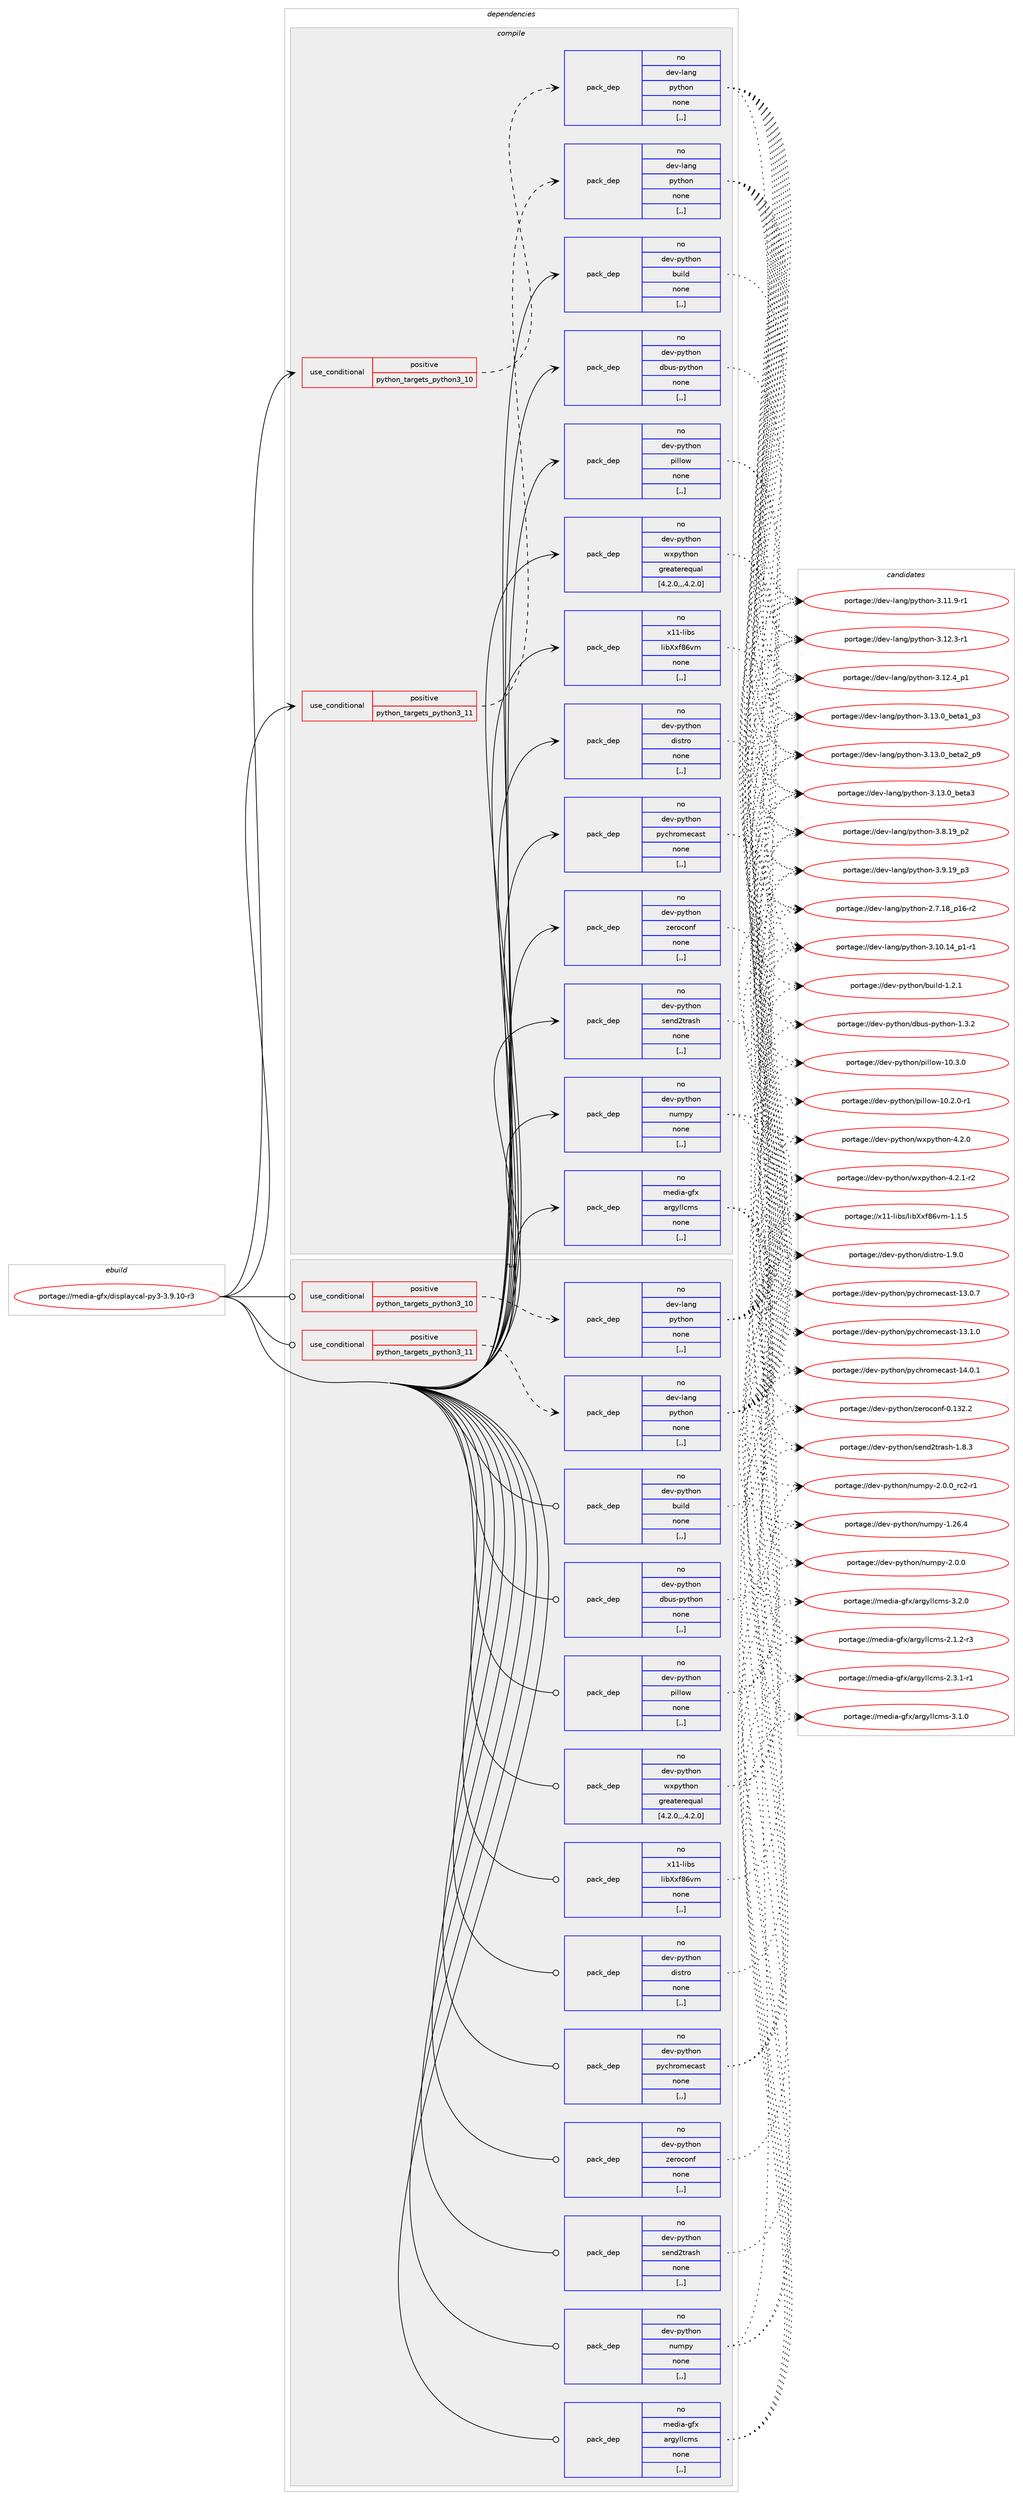digraph prolog {

# *************
# Graph options
# *************

newrank=true;
concentrate=true;
compound=true;
graph [rankdir=LR,fontname=Helvetica,fontsize=10,ranksep=1.5];#, ranksep=2.5, nodesep=0.2];
edge  [arrowhead=vee];
node  [fontname=Helvetica,fontsize=10];

# **********
# The ebuild
# **********

subgraph cluster_leftcol {
color=gray;
rank=same;
label=<<i>ebuild</i>>;
id [label="portage://media-gfx/displaycal-py3-3.9.10-r3", color=red, width=4, href="../media-gfx/displaycal-py3-3.9.10-r3.svg"];
}

# ****************
# The dependencies
# ****************

subgraph cluster_midcol {
color=gray;
label=<<i>dependencies</i>>;
subgraph cluster_compile {
fillcolor="#eeeeee";
style=filled;
label=<<i>compile</i>>;
subgraph cond70384 {
dependency279814 [label=<<TABLE BORDER="0" CELLBORDER="1" CELLSPACING="0" CELLPADDING="4"><TR><TD ROWSPAN="3" CELLPADDING="10">use_conditional</TD></TR><TR><TD>positive</TD></TR><TR><TD>python_targets_python3_10</TD></TR></TABLE>>, shape=none, color=red];
subgraph pack207155 {
dependency279815 [label=<<TABLE BORDER="0" CELLBORDER="1" CELLSPACING="0" CELLPADDING="4" WIDTH="220"><TR><TD ROWSPAN="6" CELLPADDING="30">pack_dep</TD></TR><TR><TD WIDTH="110">no</TD></TR><TR><TD>dev-lang</TD></TR><TR><TD>python</TD></TR><TR><TD>none</TD></TR><TR><TD>[,,]</TD></TR></TABLE>>, shape=none, color=blue];
}
dependency279814:e -> dependency279815:w [weight=20,style="dashed",arrowhead="vee"];
}
id:e -> dependency279814:w [weight=20,style="solid",arrowhead="vee"];
subgraph cond70385 {
dependency279816 [label=<<TABLE BORDER="0" CELLBORDER="1" CELLSPACING="0" CELLPADDING="4"><TR><TD ROWSPAN="3" CELLPADDING="10">use_conditional</TD></TR><TR><TD>positive</TD></TR><TR><TD>python_targets_python3_11</TD></TR></TABLE>>, shape=none, color=red];
subgraph pack207156 {
dependency279817 [label=<<TABLE BORDER="0" CELLBORDER="1" CELLSPACING="0" CELLPADDING="4" WIDTH="220"><TR><TD ROWSPAN="6" CELLPADDING="30">pack_dep</TD></TR><TR><TD WIDTH="110">no</TD></TR><TR><TD>dev-lang</TD></TR><TR><TD>python</TD></TR><TR><TD>none</TD></TR><TR><TD>[,,]</TD></TR></TABLE>>, shape=none, color=blue];
}
dependency279816:e -> dependency279817:w [weight=20,style="dashed",arrowhead="vee"];
}
id:e -> dependency279816:w [weight=20,style="solid",arrowhead="vee"];
subgraph pack207157 {
dependency279818 [label=<<TABLE BORDER="0" CELLBORDER="1" CELLSPACING="0" CELLPADDING="4" WIDTH="220"><TR><TD ROWSPAN="6" CELLPADDING="30">pack_dep</TD></TR><TR><TD WIDTH="110">no</TD></TR><TR><TD>dev-python</TD></TR><TR><TD>build</TD></TR><TR><TD>none</TD></TR><TR><TD>[,,]</TD></TR></TABLE>>, shape=none, color=blue];
}
id:e -> dependency279818:w [weight=20,style="solid",arrowhead="vee"];
subgraph pack207158 {
dependency279819 [label=<<TABLE BORDER="0" CELLBORDER="1" CELLSPACING="0" CELLPADDING="4" WIDTH="220"><TR><TD ROWSPAN="6" CELLPADDING="30">pack_dep</TD></TR><TR><TD WIDTH="110">no</TD></TR><TR><TD>dev-python</TD></TR><TR><TD>dbus-python</TD></TR><TR><TD>none</TD></TR><TR><TD>[,,]</TD></TR></TABLE>>, shape=none, color=blue];
}
id:e -> dependency279819:w [weight=20,style="solid",arrowhead="vee"];
subgraph pack207159 {
dependency279820 [label=<<TABLE BORDER="0" CELLBORDER="1" CELLSPACING="0" CELLPADDING="4" WIDTH="220"><TR><TD ROWSPAN="6" CELLPADDING="30">pack_dep</TD></TR><TR><TD WIDTH="110">no</TD></TR><TR><TD>dev-python</TD></TR><TR><TD>distro</TD></TR><TR><TD>none</TD></TR><TR><TD>[,,]</TD></TR></TABLE>>, shape=none, color=blue];
}
id:e -> dependency279820:w [weight=20,style="solid",arrowhead="vee"];
subgraph pack207160 {
dependency279821 [label=<<TABLE BORDER="0" CELLBORDER="1" CELLSPACING="0" CELLPADDING="4" WIDTH="220"><TR><TD ROWSPAN="6" CELLPADDING="30">pack_dep</TD></TR><TR><TD WIDTH="110">no</TD></TR><TR><TD>dev-python</TD></TR><TR><TD>numpy</TD></TR><TR><TD>none</TD></TR><TR><TD>[,,]</TD></TR></TABLE>>, shape=none, color=blue];
}
id:e -> dependency279821:w [weight=20,style="solid",arrowhead="vee"];
subgraph pack207161 {
dependency279822 [label=<<TABLE BORDER="0" CELLBORDER="1" CELLSPACING="0" CELLPADDING="4" WIDTH="220"><TR><TD ROWSPAN="6" CELLPADDING="30">pack_dep</TD></TR><TR><TD WIDTH="110">no</TD></TR><TR><TD>dev-python</TD></TR><TR><TD>pillow</TD></TR><TR><TD>none</TD></TR><TR><TD>[,,]</TD></TR></TABLE>>, shape=none, color=blue];
}
id:e -> dependency279822:w [weight=20,style="solid",arrowhead="vee"];
subgraph pack207162 {
dependency279823 [label=<<TABLE BORDER="0" CELLBORDER="1" CELLSPACING="0" CELLPADDING="4" WIDTH="220"><TR><TD ROWSPAN="6" CELLPADDING="30">pack_dep</TD></TR><TR><TD WIDTH="110">no</TD></TR><TR><TD>dev-python</TD></TR><TR><TD>pychromecast</TD></TR><TR><TD>none</TD></TR><TR><TD>[,,]</TD></TR></TABLE>>, shape=none, color=blue];
}
id:e -> dependency279823:w [weight=20,style="solid",arrowhead="vee"];
subgraph pack207163 {
dependency279824 [label=<<TABLE BORDER="0" CELLBORDER="1" CELLSPACING="0" CELLPADDING="4" WIDTH="220"><TR><TD ROWSPAN="6" CELLPADDING="30">pack_dep</TD></TR><TR><TD WIDTH="110">no</TD></TR><TR><TD>dev-python</TD></TR><TR><TD>send2trash</TD></TR><TR><TD>none</TD></TR><TR><TD>[,,]</TD></TR></TABLE>>, shape=none, color=blue];
}
id:e -> dependency279824:w [weight=20,style="solid",arrowhead="vee"];
subgraph pack207164 {
dependency279825 [label=<<TABLE BORDER="0" CELLBORDER="1" CELLSPACING="0" CELLPADDING="4" WIDTH="220"><TR><TD ROWSPAN="6" CELLPADDING="30">pack_dep</TD></TR><TR><TD WIDTH="110">no</TD></TR><TR><TD>dev-python</TD></TR><TR><TD>wxpython</TD></TR><TR><TD>greaterequal</TD></TR><TR><TD>[4.2.0,,,4.2.0]</TD></TR></TABLE>>, shape=none, color=blue];
}
id:e -> dependency279825:w [weight=20,style="solid",arrowhead="vee"];
subgraph pack207165 {
dependency279826 [label=<<TABLE BORDER="0" CELLBORDER="1" CELLSPACING="0" CELLPADDING="4" WIDTH="220"><TR><TD ROWSPAN="6" CELLPADDING="30">pack_dep</TD></TR><TR><TD WIDTH="110">no</TD></TR><TR><TD>dev-python</TD></TR><TR><TD>zeroconf</TD></TR><TR><TD>none</TD></TR><TR><TD>[,,]</TD></TR></TABLE>>, shape=none, color=blue];
}
id:e -> dependency279826:w [weight=20,style="solid",arrowhead="vee"];
subgraph pack207166 {
dependency279827 [label=<<TABLE BORDER="0" CELLBORDER="1" CELLSPACING="0" CELLPADDING="4" WIDTH="220"><TR><TD ROWSPAN="6" CELLPADDING="30">pack_dep</TD></TR><TR><TD WIDTH="110">no</TD></TR><TR><TD>media-gfx</TD></TR><TR><TD>argyllcms</TD></TR><TR><TD>none</TD></TR><TR><TD>[,,]</TD></TR></TABLE>>, shape=none, color=blue];
}
id:e -> dependency279827:w [weight=20,style="solid",arrowhead="vee"];
subgraph pack207167 {
dependency279828 [label=<<TABLE BORDER="0" CELLBORDER="1" CELLSPACING="0" CELLPADDING="4" WIDTH="220"><TR><TD ROWSPAN="6" CELLPADDING="30">pack_dep</TD></TR><TR><TD WIDTH="110">no</TD></TR><TR><TD>x11-libs</TD></TR><TR><TD>libXxf86vm</TD></TR><TR><TD>none</TD></TR><TR><TD>[,,]</TD></TR></TABLE>>, shape=none, color=blue];
}
id:e -> dependency279828:w [weight=20,style="solid",arrowhead="vee"];
}
subgraph cluster_compileandrun {
fillcolor="#eeeeee";
style=filled;
label=<<i>compile and run</i>>;
}
subgraph cluster_run {
fillcolor="#eeeeee";
style=filled;
label=<<i>run</i>>;
subgraph cond70386 {
dependency279829 [label=<<TABLE BORDER="0" CELLBORDER="1" CELLSPACING="0" CELLPADDING="4"><TR><TD ROWSPAN="3" CELLPADDING="10">use_conditional</TD></TR><TR><TD>positive</TD></TR><TR><TD>python_targets_python3_10</TD></TR></TABLE>>, shape=none, color=red];
subgraph pack207168 {
dependency279830 [label=<<TABLE BORDER="0" CELLBORDER="1" CELLSPACING="0" CELLPADDING="4" WIDTH="220"><TR><TD ROWSPAN="6" CELLPADDING="30">pack_dep</TD></TR><TR><TD WIDTH="110">no</TD></TR><TR><TD>dev-lang</TD></TR><TR><TD>python</TD></TR><TR><TD>none</TD></TR><TR><TD>[,,]</TD></TR></TABLE>>, shape=none, color=blue];
}
dependency279829:e -> dependency279830:w [weight=20,style="dashed",arrowhead="vee"];
}
id:e -> dependency279829:w [weight=20,style="solid",arrowhead="odot"];
subgraph cond70387 {
dependency279831 [label=<<TABLE BORDER="0" CELLBORDER="1" CELLSPACING="0" CELLPADDING="4"><TR><TD ROWSPAN="3" CELLPADDING="10">use_conditional</TD></TR><TR><TD>positive</TD></TR><TR><TD>python_targets_python3_11</TD></TR></TABLE>>, shape=none, color=red];
subgraph pack207169 {
dependency279832 [label=<<TABLE BORDER="0" CELLBORDER="1" CELLSPACING="0" CELLPADDING="4" WIDTH="220"><TR><TD ROWSPAN="6" CELLPADDING="30">pack_dep</TD></TR><TR><TD WIDTH="110">no</TD></TR><TR><TD>dev-lang</TD></TR><TR><TD>python</TD></TR><TR><TD>none</TD></TR><TR><TD>[,,]</TD></TR></TABLE>>, shape=none, color=blue];
}
dependency279831:e -> dependency279832:w [weight=20,style="dashed",arrowhead="vee"];
}
id:e -> dependency279831:w [weight=20,style="solid",arrowhead="odot"];
subgraph pack207170 {
dependency279833 [label=<<TABLE BORDER="0" CELLBORDER="1" CELLSPACING="0" CELLPADDING="4" WIDTH="220"><TR><TD ROWSPAN="6" CELLPADDING="30">pack_dep</TD></TR><TR><TD WIDTH="110">no</TD></TR><TR><TD>dev-python</TD></TR><TR><TD>build</TD></TR><TR><TD>none</TD></TR><TR><TD>[,,]</TD></TR></TABLE>>, shape=none, color=blue];
}
id:e -> dependency279833:w [weight=20,style="solid",arrowhead="odot"];
subgraph pack207171 {
dependency279834 [label=<<TABLE BORDER="0" CELLBORDER="1" CELLSPACING="0" CELLPADDING="4" WIDTH="220"><TR><TD ROWSPAN="6" CELLPADDING="30">pack_dep</TD></TR><TR><TD WIDTH="110">no</TD></TR><TR><TD>dev-python</TD></TR><TR><TD>dbus-python</TD></TR><TR><TD>none</TD></TR><TR><TD>[,,]</TD></TR></TABLE>>, shape=none, color=blue];
}
id:e -> dependency279834:w [weight=20,style="solid",arrowhead="odot"];
subgraph pack207172 {
dependency279835 [label=<<TABLE BORDER="0" CELLBORDER="1" CELLSPACING="0" CELLPADDING="4" WIDTH="220"><TR><TD ROWSPAN="6" CELLPADDING="30">pack_dep</TD></TR><TR><TD WIDTH="110">no</TD></TR><TR><TD>dev-python</TD></TR><TR><TD>distro</TD></TR><TR><TD>none</TD></TR><TR><TD>[,,]</TD></TR></TABLE>>, shape=none, color=blue];
}
id:e -> dependency279835:w [weight=20,style="solid",arrowhead="odot"];
subgraph pack207173 {
dependency279836 [label=<<TABLE BORDER="0" CELLBORDER="1" CELLSPACING="0" CELLPADDING="4" WIDTH="220"><TR><TD ROWSPAN="6" CELLPADDING="30">pack_dep</TD></TR><TR><TD WIDTH="110">no</TD></TR><TR><TD>dev-python</TD></TR><TR><TD>numpy</TD></TR><TR><TD>none</TD></TR><TR><TD>[,,]</TD></TR></TABLE>>, shape=none, color=blue];
}
id:e -> dependency279836:w [weight=20,style="solid",arrowhead="odot"];
subgraph pack207174 {
dependency279837 [label=<<TABLE BORDER="0" CELLBORDER="1" CELLSPACING="0" CELLPADDING="4" WIDTH="220"><TR><TD ROWSPAN="6" CELLPADDING="30">pack_dep</TD></TR><TR><TD WIDTH="110">no</TD></TR><TR><TD>dev-python</TD></TR><TR><TD>pillow</TD></TR><TR><TD>none</TD></TR><TR><TD>[,,]</TD></TR></TABLE>>, shape=none, color=blue];
}
id:e -> dependency279837:w [weight=20,style="solid",arrowhead="odot"];
subgraph pack207175 {
dependency279838 [label=<<TABLE BORDER="0" CELLBORDER="1" CELLSPACING="0" CELLPADDING="4" WIDTH="220"><TR><TD ROWSPAN="6" CELLPADDING="30">pack_dep</TD></TR><TR><TD WIDTH="110">no</TD></TR><TR><TD>dev-python</TD></TR><TR><TD>pychromecast</TD></TR><TR><TD>none</TD></TR><TR><TD>[,,]</TD></TR></TABLE>>, shape=none, color=blue];
}
id:e -> dependency279838:w [weight=20,style="solid",arrowhead="odot"];
subgraph pack207176 {
dependency279839 [label=<<TABLE BORDER="0" CELLBORDER="1" CELLSPACING="0" CELLPADDING="4" WIDTH="220"><TR><TD ROWSPAN="6" CELLPADDING="30">pack_dep</TD></TR><TR><TD WIDTH="110">no</TD></TR><TR><TD>dev-python</TD></TR><TR><TD>send2trash</TD></TR><TR><TD>none</TD></TR><TR><TD>[,,]</TD></TR></TABLE>>, shape=none, color=blue];
}
id:e -> dependency279839:w [weight=20,style="solid",arrowhead="odot"];
subgraph pack207177 {
dependency279840 [label=<<TABLE BORDER="0" CELLBORDER="1" CELLSPACING="0" CELLPADDING="4" WIDTH="220"><TR><TD ROWSPAN="6" CELLPADDING="30">pack_dep</TD></TR><TR><TD WIDTH="110">no</TD></TR><TR><TD>dev-python</TD></TR><TR><TD>wxpython</TD></TR><TR><TD>greaterequal</TD></TR><TR><TD>[4.2.0,,,4.2.0]</TD></TR></TABLE>>, shape=none, color=blue];
}
id:e -> dependency279840:w [weight=20,style="solid",arrowhead="odot"];
subgraph pack207178 {
dependency279841 [label=<<TABLE BORDER="0" CELLBORDER="1" CELLSPACING="0" CELLPADDING="4" WIDTH="220"><TR><TD ROWSPAN="6" CELLPADDING="30">pack_dep</TD></TR><TR><TD WIDTH="110">no</TD></TR><TR><TD>dev-python</TD></TR><TR><TD>zeroconf</TD></TR><TR><TD>none</TD></TR><TR><TD>[,,]</TD></TR></TABLE>>, shape=none, color=blue];
}
id:e -> dependency279841:w [weight=20,style="solid",arrowhead="odot"];
subgraph pack207179 {
dependency279842 [label=<<TABLE BORDER="0" CELLBORDER="1" CELLSPACING="0" CELLPADDING="4" WIDTH="220"><TR><TD ROWSPAN="6" CELLPADDING="30">pack_dep</TD></TR><TR><TD WIDTH="110">no</TD></TR><TR><TD>media-gfx</TD></TR><TR><TD>argyllcms</TD></TR><TR><TD>none</TD></TR><TR><TD>[,,]</TD></TR></TABLE>>, shape=none, color=blue];
}
id:e -> dependency279842:w [weight=20,style="solid",arrowhead="odot"];
subgraph pack207180 {
dependency279843 [label=<<TABLE BORDER="0" CELLBORDER="1" CELLSPACING="0" CELLPADDING="4" WIDTH="220"><TR><TD ROWSPAN="6" CELLPADDING="30">pack_dep</TD></TR><TR><TD WIDTH="110">no</TD></TR><TR><TD>x11-libs</TD></TR><TR><TD>libXxf86vm</TD></TR><TR><TD>none</TD></TR><TR><TD>[,,]</TD></TR></TABLE>>, shape=none, color=blue];
}
id:e -> dependency279843:w [weight=20,style="solid",arrowhead="odot"];
}
}

# **************
# The candidates
# **************

subgraph cluster_choices {
rank=same;
color=gray;
label=<<i>candidates</i>>;

subgraph choice207155 {
color=black;
nodesep=1;
choice100101118451089711010347112121116104111110455046554649569511249544511450 [label="portage://dev-lang/python-2.7.18_p16-r2", color=red, width=4,href="../dev-lang/python-2.7.18_p16-r2.svg"];
choice100101118451089711010347112121116104111110455146494846495295112494511449 [label="portage://dev-lang/python-3.10.14_p1-r1", color=red, width=4,href="../dev-lang/python-3.10.14_p1-r1.svg"];
choice100101118451089711010347112121116104111110455146494946574511449 [label="portage://dev-lang/python-3.11.9-r1", color=red, width=4,href="../dev-lang/python-3.11.9-r1.svg"];
choice100101118451089711010347112121116104111110455146495046514511449 [label="portage://dev-lang/python-3.12.3-r1", color=red, width=4,href="../dev-lang/python-3.12.3-r1.svg"];
choice100101118451089711010347112121116104111110455146495046529511249 [label="portage://dev-lang/python-3.12.4_p1", color=red, width=4,href="../dev-lang/python-3.12.4_p1.svg"];
choice10010111845108971101034711212111610411111045514649514648959810111697499511251 [label="portage://dev-lang/python-3.13.0_beta1_p3", color=red, width=4,href="../dev-lang/python-3.13.0_beta1_p3.svg"];
choice10010111845108971101034711212111610411111045514649514648959810111697509511257 [label="portage://dev-lang/python-3.13.0_beta2_p9", color=red, width=4,href="../dev-lang/python-3.13.0_beta2_p9.svg"];
choice1001011184510897110103471121211161041111104551464951464895981011169751 [label="portage://dev-lang/python-3.13.0_beta3", color=red, width=4,href="../dev-lang/python-3.13.0_beta3.svg"];
choice100101118451089711010347112121116104111110455146564649579511250 [label="portage://dev-lang/python-3.8.19_p2", color=red, width=4,href="../dev-lang/python-3.8.19_p2.svg"];
choice100101118451089711010347112121116104111110455146574649579511251 [label="portage://dev-lang/python-3.9.19_p3", color=red, width=4,href="../dev-lang/python-3.9.19_p3.svg"];
dependency279815:e -> choice100101118451089711010347112121116104111110455046554649569511249544511450:w [style=dotted,weight="100"];
dependency279815:e -> choice100101118451089711010347112121116104111110455146494846495295112494511449:w [style=dotted,weight="100"];
dependency279815:e -> choice100101118451089711010347112121116104111110455146494946574511449:w [style=dotted,weight="100"];
dependency279815:e -> choice100101118451089711010347112121116104111110455146495046514511449:w [style=dotted,weight="100"];
dependency279815:e -> choice100101118451089711010347112121116104111110455146495046529511249:w [style=dotted,weight="100"];
dependency279815:e -> choice10010111845108971101034711212111610411111045514649514648959810111697499511251:w [style=dotted,weight="100"];
dependency279815:e -> choice10010111845108971101034711212111610411111045514649514648959810111697509511257:w [style=dotted,weight="100"];
dependency279815:e -> choice1001011184510897110103471121211161041111104551464951464895981011169751:w [style=dotted,weight="100"];
dependency279815:e -> choice100101118451089711010347112121116104111110455146564649579511250:w [style=dotted,weight="100"];
dependency279815:e -> choice100101118451089711010347112121116104111110455146574649579511251:w [style=dotted,weight="100"];
}
subgraph choice207156 {
color=black;
nodesep=1;
choice100101118451089711010347112121116104111110455046554649569511249544511450 [label="portage://dev-lang/python-2.7.18_p16-r2", color=red, width=4,href="../dev-lang/python-2.7.18_p16-r2.svg"];
choice100101118451089711010347112121116104111110455146494846495295112494511449 [label="portage://dev-lang/python-3.10.14_p1-r1", color=red, width=4,href="../dev-lang/python-3.10.14_p1-r1.svg"];
choice100101118451089711010347112121116104111110455146494946574511449 [label="portage://dev-lang/python-3.11.9-r1", color=red, width=4,href="../dev-lang/python-3.11.9-r1.svg"];
choice100101118451089711010347112121116104111110455146495046514511449 [label="portage://dev-lang/python-3.12.3-r1", color=red, width=4,href="../dev-lang/python-3.12.3-r1.svg"];
choice100101118451089711010347112121116104111110455146495046529511249 [label="portage://dev-lang/python-3.12.4_p1", color=red, width=4,href="../dev-lang/python-3.12.4_p1.svg"];
choice10010111845108971101034711212111610411111045514649514648959810111697499511251 [label="portage://dev-lang/python-3.13.0_beta1_p3", color=red, width=4,href="../dev-lang/python-3.13.0_beta1_p3.svg"];
choice10010111845108971101034711212111610411111045514649514648959810111697509511257 [label="portage://dev-lang/python-3.13.0_beta2_p9", color=red, width=4,href="../dev-lang/python-3.13.0_beta2_p9.svg"];
choice1001011184510897110103471121211161041111104551464951464895981011169751 [label="portage://dev-lang/python-3.13.0_beta3", color=red, width=4,href="../dev-lang/python-3.13.0_beta3.svg"];
choice100101118451089711010347112121116104111110455146564649579511250 [label="portage://dev-lang/python-3.8.19_p2", color=red, width=4,href="../dev-lang/python-3.8.19_p2.svg"];
choice100101118451089711010347112121116104111110455146574649579511251 [label="portage://dev-lang/python-3.9.19_p3", color=red, width=4,href="../dev-lang/python-3.9.19_p3.svg"];
dependency279817:e -> choice100101118451089711010347112121116104111110455046554649569511249544511450:w [style=dotted,weight="100"];
dependency279817:e -> choice100101118451089711010347112121116104111110455146494846495295112494511449:w [style=dotted,weight="100"];
dependency279817:e -> choice100101118451089711010347112121116104111110455146494946574511449:w [style=dotted,weight="100"];
dependency279817:e -> choice100101118451089711010347112121116104111110455146495046514511449:w [style=dotted,weight="100"];
dependency279817:e -> choice100101118451089711010347112121116104111110455146495046529511249:w [style=dotted,weight="100"];
dependency279817:e -> choice10010111845108971101034711212111610411111045514649514648959810111697499511251:w [style=dotted,weight="100"];
dependency279817:e -> choice10010111845108971101034711212111610411111045514649514648959810111697509511257:w [style=dotted,weight="100"];
dependency279817:e -> choice1001011184510897110103471121211161041111104551464951464895981011169751:w [style=dotted,weight="100"];
dependency279817:e -> choice100101118451089711010347112121116104111110455146564649579511250:w [style=dotted,weight="100"];
dependency279817:e -> choice100101118451089711010347112121116104111110455146574649579511251:w [style=dotted,weight="100"];
}
subgraph choice207157 {
color=black;
nodesep=1;
choice100101118451121211161041111104798117105108100454946504649 [label="portage://dev-python/build-1.2.1", color=red, width=4,href="../dev-python/build-1.2.1.svg"];
dependency279818:e -> choice100101118451121211161041111104798117105108100454946504649:w [style=dotted,weight="100"];
}
subgraph choice207158 {
color=black;
nodesep=1;
choice10010111845112121116104111110471009811711545112121116104111110454946514650 [label="portage://dev-python/dbus-python-1.3.2", color=red, width=4,href="../dev-python/dbus-python-1.3.2.svg"];
dependency279819:e -> choice10010111845112121116104111110471009811711545112121116104111110454946514650:w [style=dotted,weight="100"];
}
subgraph choice207159 {
color=black;
nodesep=1;
choice1001011184511212111610411111047100105115116114111454946574648 [label="portage://dev-python/distro-1.9.0", color=red, width=4,href="../dev-python/distro-1.9.0.svg"];
dependency279820:e -> choice1001011184511212111610411111047100105115116114111454946574648:w [style=dotted,weight="100"];
}
subgraph choice207160 {
color=black;
nodesep=1;
choice100101118451121211161041111104711011710911212145494650544652 [label="portage://dev-python/numpy-1.26.4", color=red, width=4,href="../dev-python/numpy-1.26.4.svg"];
choice1001011184511212111610411111047110117109112121455046484648 [label="portage://dev-python/numpy-2.0.0", color=red, width=4,href="../dev-python/numpy-2.0.0.svg"];
choice10010111845112121116104111110471101171091121214550464846489511499504511449 [label="portage://dev-python/numpy-2.0.0_rc2-r1", color=red, width=4,href="../dev-python/numpy-2.0.0_rc2-r1.svg"];
dependency279821:e -> choice100101118451121211161041111104711011710911212145494650544652:w [style=dotted,weight="100"];
dependency279821:e -> choice1001011184511212111610411111047110117109112121455046484648:w [style=dotted,weight="100"];
dependency279821:e -> choice10010111845112121116104111110471101171091121214550464846489511499504511449:w [style=dotted,weight="100"];
}
subgraph choice207161 {
color=black;
nodesep=1;
choice1001011184511212111610411111047112105108108111119454948465046484511449 [label="portage://dev-python/pillow-10.2.0-r1", color=red, width=4,href="../dev-python/pillow-10.2.0-r1.svg"];
choice100101118451121211161041111104711210510810811111945494846514648 [label="portage://dev-python/pillow-10.3.0", color=red, width=4,href="../dev-python/pillow-10.3.0.svg"];
dependency279822:e -> choice1001011184511212111610411111047112105108108111119454948465046484511449:w [style=dotted,weight="100"];
dependency279822:e -> choice100101118451121211161041111104711210510810811111945494846514648:w [style=dotted,weight="100"];
}
subgraph choice207162 {
color=black;
nodesep=1;
choice100101118451121211161041111104711212199104114111109101999711511645495146484655 [label="portage://dev-python/pychromecast-13.0.7", color=red, width=4,href="../dev-python/pychromecast-13.0.7.svg"];
choice100101118451121211161041111104711212199104114111109101999711511645495146494648 [label="portage://dev-python/pychromecast-13.1.0", color=red, width=4,href="../dev-python/pychromecast-13.1.0.svg"];
choice100101118451121211161041111104711212199104114111109101999711511645495246484649 [label="portage://dev-python/pychromecast-14.0.1", color=red, width=4,href="../dev-python/pychromecast-14.0.1.svg"];
dependency279823:e -> choice100101118451121211161041111104711212199104114111109101999711511645495146484655:w [style=dotted,weight="100"];
dependency279823:e -> choice100101118451121211161041111104711212199104114111109101999711511645495146494648:w [style=dotted,weight="100"];
dependency279823:e -> choice100101118451121211161041111104711212199104114111109101999711511645495246484649:w [style=dotted,weight="100"];
}
subgraph choice207163 {
color=black;
nodesep=1;
choice10010111845112121116104111110471151011101005011611497115104454946564651 [label="portage://dev-python/send2trash-1.8.3", color=red, width=4,href="../dev-python/send2trash-1.8.3.svg"];
dependency279824:e -> choice10010111845112121116104111110471151011101005011611497115104454946564651:w [style=dotted,weight="100"];
}
subgraph choice207164 {
color=black;
nodesep=1;
choice1001011184511212111610411111047119120112121116104111110455246504648 [label="portage://dev-python/wxpython-4.2.0", color=red, width=4,href="../dev-python/wxpython-4.2.0.svg"];
choice10010111845112121116104111110471191201121211161041111104552465046494511450 [label="portage://dev-python/wxpython-4.2.1-r2", color=red, width=4,href="../dev-python/wxpython-4.2.1-r2.svg"];
dependency279825:e -> choice1001011184511212111610411111047119120112121116104111110455246504648:w [style=dotted,weight="100"];
dependency279825:e -> choice10010111845112121116104111110471191201121211161041111104552465046494511450:w [style=dotted,weight="100"];
}
subgraph choice207165 {
color=black;
nodesep=1;
choice1001011184511212111610411111047122101114111991111101024548464951504650 [label="portage://dev-python/zeroconf-0.132.2", color=red, width=4,href="../dev-python/zeroconf-0.132.2.svg"];
dependency279826:e -> choice1001011184511212111610411111047122101114111991111101024548464951504650:w [style=dotted,weight="100"];
}
subgraph choice207166 {
color=black;
nodesep=1;
choice10910110010597451031021204797114103121108108991091154550464946504511451 [label="portage://media-gfx/argyllcms-2.1.2-r3", color=red, width=4,href="../media-gfx/argyllcms-2.1.2-r3.svg"];
choice10910110010597451031021204797114103121108108991091154550465146494511449 [label="portage://media-gfx/argyllcms-2.3.1-r1", color=red, width=4,href="../media-gfx/argyllcms-2.3.1-r1.svg"];
choice1091011001059745103102120479711410312110810899109115455146494648 [label="portage://media-gfx/argyllcms-3.1.0", color=red, width=4,href="../media-gfx/argyllcms-3.1.0.svg"];
choice1091011001059745103102120479711410312110810899109115455146504648 [label="portage://media-gfx/argyllcms-3.2.0", color=red, width=4,href="../media-gfx/argyllcms-3.2.0.svg"];
dependency279827:e -> choice10910110010597451031021204797114103121108108991091154550464946504511451:w [style=dotted,weight="100"];
dependency279827:e -> choice10910110010597451031021204797114103121108108991091154550465146494511449:w [style=dotted,weight="100"];
dependency279827:e -> choice1091011001059745103102120479711410312110810899109115455146494648:w [style=dotted,weight="100"];
dependency279827:e -> choice1091011001059745103102120479711410312110810899109115455146504648:w [style=dotted,weight="100"];
}
subgraph choice207167 {
color=black;
nodesep=1;
choice120494945108105981154710810598881201025654118109454946494653 [label="portage://x11-libs/libXxf86vm-1.1.5", color=red, width=4,href="../x11-libs/libXxf86vm-1.1.5.svg"];
dependency279828:e -> choice120494945108105981154710810598881201025654118109454946494653:w [style=dotted,weight="100"];
}
subgraph choice207168 {
color=black;
nodesep=1;
choice100101118451089711010347112121116104111110455046554649569511249544511450 [label="portage://dev-lang/python-2.7.18_p16-r2", color=red, width=4,href="../dev-lang/python-2.7.18_p16-r2.svg"];
choice100101118451089711010347112121116104111110455146494846495295112494511449 [label="portage://dev-lang/python-3.10.14_p1-r1", color=red, width=4,href="../dev-lang/python-3.10.14_p1-r1.svg"];
choice100101118451089711010347112121116104111110455146494946574511449 [label="portage://dev-lang/python-3.11.9-r1", color=red, width=4,href="../dev-lang/python-3.11.9-r1.svg"];
choice100101118451089711010347112121116104111110455146495046514511449 [label="portage://dev-lang/python-3.12.3-r1", color=red, width=4,href="../dev-lang/python-3.12.3-r1.svg"];
choice100101118451089711010347112121116104111110455146495046529511249 [label="portage://dev-lang/python-3.12.4_p1", color=red, width=4,href="../dev-lang/python-3.12.4_p1.svg"];
choice10010111845108971101034711212111610411111045514649514648959810111697499511251 [label="portage://dev-lang/python-3.13.0_beta1_p3", color=red, width=4,href="../dev-lang/python-3.13.0_beta1_p3.svg"];
choice10010111845108971101034711212111610411111045514649514648959810111697509511257 [label="portage://dev-lang/python-3.13.0_beta2_p9", color=red, width=4,href="../dev-lang/python-3.13.0_beta2_p9.svg"];
choice1001011184510897110103471121211161041111104551464951464895981011169751 [label="portage://dev-lang/python-3.13.0_beta3", color=red, width=4,href="../dev-lang/python-3.13.0_beta3.svg"];
choice100101118451089711010347112121116104111110455146564649579511250 [label="portage://dev-lang/python-3.8.19_p2", color=red, width=4,href="../dev-lang/python-3.8.19_p2.svg"];
choice100101118451089711010347112121116104111110455146574649579511251 [label="portage://dev-lang/python-3.9.19_p3", color=red, width=4,href="../dev-lang/python-3.9.19_p3.svg"];
dependency279830:e -> choice100101118451089711010347112121116104111110455046554649569511249544511450:w [style=dotted,weight="100"];
dependency279830:e -> choice100101118451089711010347112121116104111110455146494846495295112494511449:w [style=dotted,weight="100"];
dependency279830:e -> choice100101118451089711010347112121116104111110455146494946574511449:w [style=dotted,weight="100"];
dependency279830:e -> choice100101118451089711010347112121116104111110455146495046514511449:w [style=dotted,weight="100"];
dependency279830:e -> choice100101118451089711010347112121116104111110455146495046529511249:w [style=dotted,weight="100"];
dependency279830:e -> choice10010111845108971101034711212111610411111045514649514648959810111697499511251:w [style=dotted,weight="100"];
dependency279830:e -> choice10010111845108971101034711212111610411111045514649514648959810111697509511257:w [style=dotted,weight="100"];
dependency279830:e -> choice1001011184510897110103471121211161041111104551464951464895981011169751:w [style=dotted,weight="100"];
dependency279830:e -> choice100101118451089711010347112121116104111110455146564649579511250:w [style=dotted,weight="100"];
dependency279830:e -> choice100101118451089711010347112121116104111110455146574649579511251:w [style=dotted,weight="100"];
}
subgraph choice207169 {
color=black;
nodesep=1;
choice100101118451089711010347112121116104111110455046554649569511249544511450 [label="portage://dev-lang/python-2.7.18_p16-r2", color=red, width=4,href="../dev-lang/python-2.7.18_p16-r2.svg"];
choice100101118451089711010347112121116104111110455146494846495295112494511449 [label="portage://dev-lang/python-3.10.14_p1-r1", color=red, width=4,href="../dev-lang/python-3.10.14_p1-r1.svg"];
choice100101118451089711010347112121116104111110455146494946574511449 [label="portage://dev-lang/python-3.11.9-r1", color=red, width=4,href="../dev-lang/python-3.11.9-r1.svg"];
choice100101118451089711010347112121116104111110455146495046514511449 [label="portage://dev-lang/python-3.12.3-r1", color=red, width=4,href="../dev-lang/python-3.12.3-r1.svg"];
choice100101118451089711010347112121116104111110455146495046529511249 [label="portage://dev-lang/python-3.12.4_p1", color=red, width=4,href="../dev-lang/python-3.12.4_p1.svg"];
choice10010111845108971101034711212111610411111045514649514648959810111697499511251 [label="portage://dev-lang/python-3.13.0_beta1_p3", color=red, width=4,href="../dev-lang/python-3.13.0_beta1_p3.svg"];
choice10010111845108971101034711212111610411111045514649514648959810111697509511257 [label="portage://dev-lang/python-3.13.0_beta2_p9", color=red, width=4,href="../dev-lang/python-3.13.0_beta2_p9.svg"];
choice1001011184510897110103471121211161041111104551464951464895981011169751 [label="portage://dev-lang/python-3.13.0_beta3", color=red, width=4,href="../dev-lang/python-3.13.0_beta3.svg"];
choice100101118451089711010347112121116104111110455146564649579511250 [label="portage://dev-lang/python-3.8.19_p2", color=red, width=4,href="../dev-lang/python-3.8.19_p2.svg"];
choice100101118451089711010347112121116104111110455146574649579511251 [label="portage://dev-lang/python-3.9.19_p3", color=red, width=4,href="../dev-lang/python-3.9.19_p3.svg"];
dependency279832:e -> choice100101118451089711010347112121116104111110455046554649569511249544511450:w [style=dotted,weight="100"];
dependency279832:e -> choice100101118451089711010347112121116104111110455146494846495295112494511449:w [style=dotted,weight="100"];
dependency279832:e -> choice100101118451089711010347112121116104111110455146494946574511449:w [style=dotted,weight="100"];
dependency279832:e -> choice100101118451089711010347112121116104111110455146495046514511449:w [style=dotted,weight="100"];
dependency279832:e -> choice100101118451089711010347112121116104111110455146495046529511249:w [style=dotted,weight="100"];
dependency279832:e -> choice10010111845108971101034711212111610411111045514649514648959810111697499511251:w [style=dotted,weight="100"];
dependency279832:e -> choice10010111845108971101034711212111610411111045514649514648959810111697509511257:w [style=dotted,weight="100"];
dependency279832:e -> choice1001011184510897110103471121211161041111104551464951464895981011169751:w [style=dotted,weight="100"];
dependency279832:e -> choice100101118451089711010347112121116104111110455146564649579511250:w [style=dotted,weight="100"];
dependency279832:e -> choice100101118451089711010347112121116104111110455146574649579511251:w [style=dotted,weight="100"];
}
subgraph choice207170 {
color=black;
nodesep=1;
choice100101118451121211161041111104798117105108100454946504649 [label="portage://dev-python/build-1.2.1", color=red, width=4,href="../dev-python/build-1.2.1.svg"];
dependency279833:e -> choice100101118451121211161041111104798117105108100454946504649:w [style=dotted,weight="100"];
}
subgraph choice207171 {
color=black;
nodesep=1;
choice10010111845112121116104111110471009811711545112121116104111110454946514650 [label="portage://dev-python/dbus-python-1.3.2", color=red, width=4,href="../dev-python/dbus-python-1.3.2.svg"];
dependency279834:e -> choice10010111845112121116104111110471009811711545112121116104111110454946514650:w [style=dotted,weight="100"];
}
subgraph choice207172 {
color=black;
nodesep=1;
choice1001011184511212111610411111047100105115116114111454946574648 [label="portage://dev-python/distro-1.9.0", color=red, width=4,href="../dev-python/distro-1.9.0.svg"];
dependency279835:e -> choice1001011184511212111610411111047100105115116114111454946574648:w [style=dotted,weight="100"];
}
subgraph choice207173 {
color=black;
nodesep=1;
choice100101118451121211161041111104711011710911212145494650544652 [label="portage://dev-python/numpy-1.26.4", color=red, width=4,href="../dev-python/numpy-1.26.4.svg"];
choice1001011184511212111610411111047110117109112121455046484648 [label="portage://dev-python/numpy-2.0.0", color=red, width=4,href="../dev-python/numpy-2.0.0.svg"];
choice10010111845112121116104111110471101171091121214550464846489511499504511449 [label="portage://dev-python/numpy-2.0.0_rc2-r1", color=red, width=4,href="../dev-python/numpy-2.0.0_rc2-r1.svg"];
dependency279836:e -> choice100101118451121211161041111104711011710911212145494650544652:w [style=dotted,weight="100"];
dependency279836:e -> choice1001011184511212111610411111047110117109112121455046484648:w [style=dotted,weight="100"];
dependency279836:e -> choice10010111845112121116104111110471101171091121214550464846489511499504511449:w [style=dotted,weight="100"];
}
subgraph choice207174 {
color=black;
nodesep=1;
choice1001011184511212111610411111047112105108108111119454948465046484511449 [label="portage://dev-python/pillow-10.2.0-r1", color=red, width=4,href="../dev-python/pillow-10.2.0-r1.svg"];
choice100101118451121211161041111104711210510810811111945494846514648 [label="portage://dev-python/pillow-10.3.0", color=red, width=4,href="../dev-python/pillow-10.3.0.svg"];
dependency279837:e -> choice1001011184511212111610411111047112105108108111119454948465046484511449:w [style=dotted,weight="100"];
dependency279837:e -> choice100101118451121211161041111104711210510810811111945494846514648:w [style=dotted,weight="100"];
}
subgraph choice207175 {
color=black;
nodesep=1;
choice100101118451121211161041111104711212199104114111109101999711511645495146484655 [label="portage://dev-python/pychromecast-13.0.7", color=red, width=4,href="../dev-python/pychromecast-13.0.7.svg"];
choice100101118451121211161041111104711212199104114111109101999711511645495146494648 [label="portage://dev-python/pychromecast-13.1.0", color=red, width=4,href="../dev-python/pychromecast-13.1.0.svg"];
choice100101118451121211161041111104711212199104114111109101999711511645495246484649 [label="portage://dev-python/pychromecast-14.0.1", color=red, width=4,href="../dev-python/pychromecast-14.0.1.svg"];
dependency279838:e -> choice100101118451121211161041111104711212199104114111109101999711511645495146484655:w [style=dotted,weight="100"];
dependency279838:e -> choice100101118451121211161041111104711212199104114111109101999711511645495146494648:w [style=dotted,weight="100"];
dependency279838:e -> choice100101118451121211161041111104711212199104114111109101999711511645495246484649:w [style=dotted,weight="100"];
}
subgraph choice207176 {
color=black;
nodesep=1;
choice10010111845112121116104111110471151011101005011611497115104454946564651 [label="portage://dev-python/send2trash-1.8.3", color=red, width=4,href="../dev-python/send2trash-1.8.3.svg"];
dependency279839:e -> choice10010111845112121116104111110471151011101005011611497115104454946564651:w [style=dotted,weight="100"];
}
subgraph choice207177 {
color=black;
nodesep=1;
choice1001011184511212111610411111047119120112121116104111110455246504648 [label="portage://dev-python/wxpython-4.2.0", color=red, width=4,href="../dev-python/wxpython-4.2.0.svg"];
choice10010111845112121116104111110471191201121211161041111104552465046494511450 [label="portage://dev-python/wxpython-4.2.1-r2", color=red, width=4,href="../dev-python/wxpython-4.2.1-r2.svg"];
dependency279840:e -> choice1001011184511212111610411111047119120112121116104111110455246504648:w [style=dotted,weight="100"];
dependency279840:e -> choice10010111845112121116104111110471191201121211161041111104552465046494511450:w [style=dotted,weight="100"];
}
subgraph choice207178 {
color=black;
nodesep=1;
choice1001011184511212111610411111047122101114111991111101024548464951504650 [label="portage://dev-python/zeroconf-0.132.2", color=red, width=4,href="../dev-python/zeroconf-0.132.2.svg"];
dependency279841:e -> choice1001011184511212111610411111047122101114111991111101024548464951504650:w [style=dotted,weight="100"];
}
subgraph choice207179 {
color=black;
nodesep=1;
choice10910110010597451031021204797114103121108108991091154550464946504511451 [label="portage://media-gfx/argyllcms-2.1.2-r3", color=red, width=4,href="../media-gfx/argyllcms-2.1.2-r3.svg"];
choice10910110010597451031021204797114103121108108991091154550465146494511449 [label="portage://media-gfx/argyllcms-2.3.1-r1", color=red, width=4,href="../media-gfx/argyllcms-2.3.1-r1.svg"];
choice1091011001059745103102120479711410312110810899109115455146494648 [label="portage://media-gfx/argyllcms-3.1.0", color=red, width=4,href="../media-gfx/argyllcms-3.1.0.svg"];
choice1091011001059745103102120479711410312110810899109115455146504648 [label="portage://media-gfx/argyllcms-3.2.0", color=red, width=4,href="../media-gfx/argyllcms-3.2.0.svg"];
dependency279842:e -> choice10910110010597451031021204797114103121108108991091154550464946504511451:w [style=dotted,weight="100"];
dependency279842:e -> choice10910110010597451031021204797114103121108108991091154550465146494511449:w [style=dotted,weight="100"];
dependency279842:e -> choice1091011001059745103102120479711410312110810899109115455146494648:w [style=dotted,weight="100"];
dependency279842:e -> choice1091011001059745103102120479711410312110810899109115455146504648:w [style=dotted,weight="100"];
}
subgraph choice207180 {
color=black;
nodesep=1;
choice120494945108105981154710810598881201025654118109454946494653 [label="portage://x11-libs/libXxf86vm-1.1.5", color=red, width=4,href="../x11-libs/libXxf86vm-1.1.5.svg"];
dependency279843:e -> choice120494945108105981154710810598881201025654118109454946494653:w [style=dotted,weight="100"];
}
}

}
